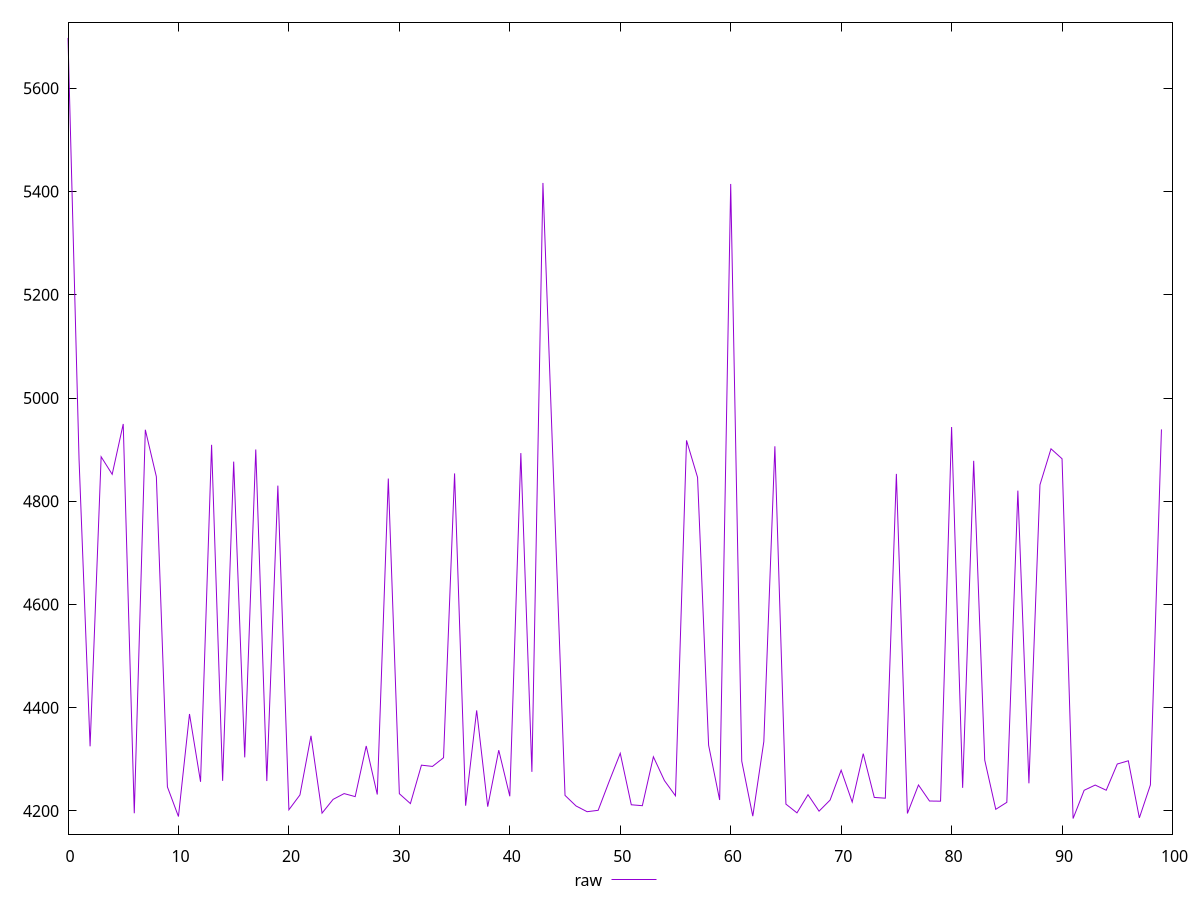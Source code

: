 reset
set terminal svg size 640, 490
set output "reprap/speed-index/samples/pages+cached/raw/values.svg"

$raw <<EOF
0 5697.71409607805
1 4881.2648069319475
2 4325.140438896736
3 4886.186885863088
4 4852.152999441101
5 4949.730337675781
6 4195.449824884491
7 4938.539803240161
8 4847.598982343355
9 4246.565952672778
10 4189.1538649802915
11 4387.823978946411
12 4256.445465451341
13 4909.366659811071
14 4258.290459085901
15 4876.75002179403
16 4303.707599557983
17 4900.343319535899
18 4257.916351290911
19 4830.322860929782
20 4202.257536989166
21 4230.992446146569
22 4345.550853307587
23 4195.705344573675
24 4222.371350487325
25 4233.593082504986
26 4227.741741996778
27 4325.854313502156
28 4231.820770520299
29 4843.990553245209
30 4233.354740972547
31 4214.243408581579
32 4288.682203827307
33 4286.248564374245
34 4303.069853989904
35 4853.894227545186
36 4210.108605504392
37 4394.781227064693
38 4208.271399261619
39 4317.663264207531
40 4228.414627355796
41 4893.350361831191
42 4275.675599789546
43 5416.734133291861
44 4822.140052498426
45 4230.108712638789
46 4209.5671980076495
47 4198.5111017131385
48 4201.193849386809
49 4257.342638419288
50 4311.66983328641
51 4211.928448723519
52 4210.142911796752
53 4304.9137457528495
54 4258.799761463926
55 4229.342252870712
56 4917.933709182056
57 4846.246028321315
58 4327.315514664993
59 4221.188802835937
60 5414.807676793275
61 4296.523442530172
62 4189.777033285199
63 4334.469389753447
64 4906.536446078288
65 4213.198939157403
66 4196.253931449201
67 4231.449721448146
68 4199.565536396127
69 4221.05638270754
70 4278.886491179237
71 4217.241934556108
72 4310.917139321616
73 4226.142519438642
74 4224.669802353823
75 4852.973823431106
76 4195.126678882365
77 4250.265807031641
78 4219.201632396713
79 4218.888616621522
80 4943.887350525445
81 4244.778706692834
82 4878.379611516362
83 4298.4437499833075
84 4203.137724488862
85 4216.663418184105
86 4820.575019239983
87 4253.485344472458
88 4831.8250001412
89 4901.600841713289
90 4882.298323323921
91 4185.297575146969
92 4239.968459720062
93 4250.116642646239
94 4240.088716944779
95 4290.902906863372
96 4297.166564373225
97 4186.504632622912
98 4250.411296243361
99 4939.15710037461
EOF

set key outside below
set yrange [4155.049244728348:5727.9624264966715]

plot \
  $raw title "raw" with line, \


reset